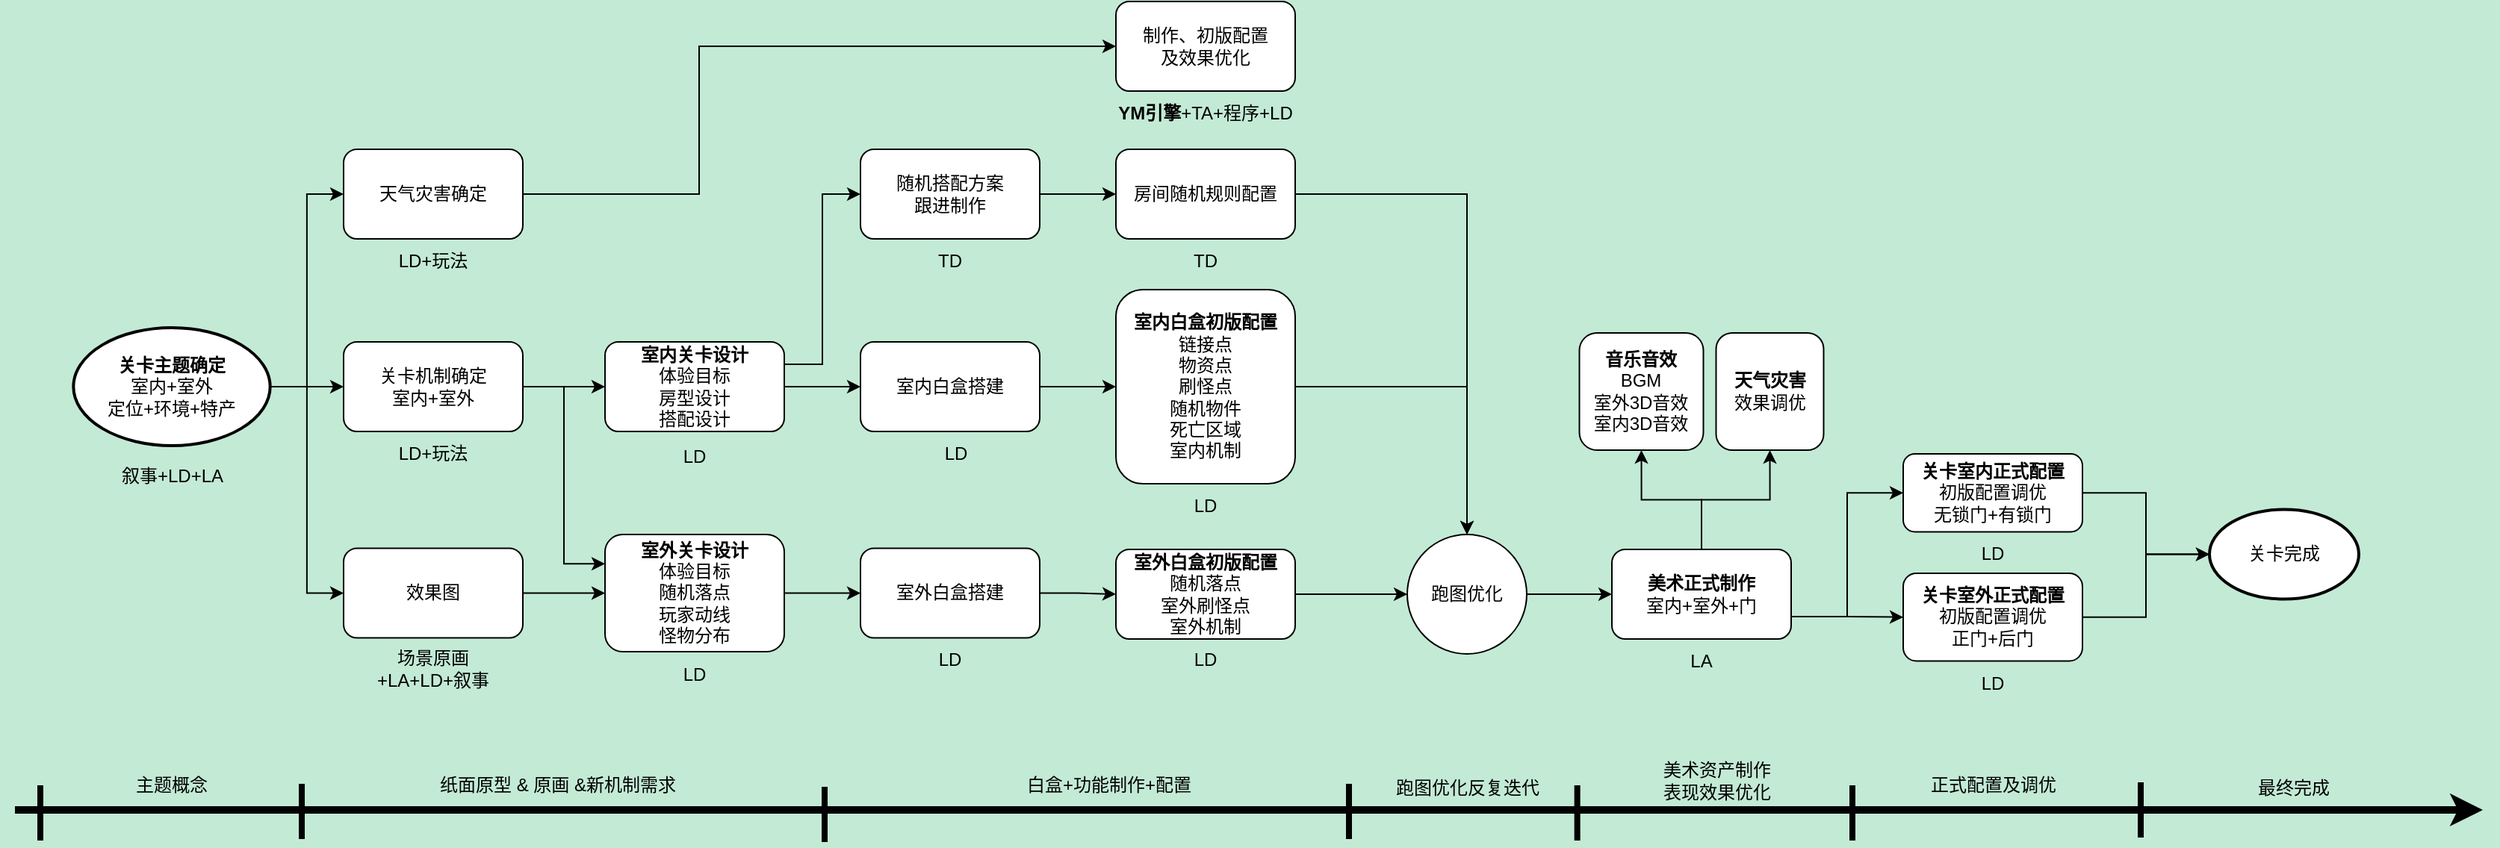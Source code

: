 <mxfile version="24.5.5" type="github">
  <diagram name="第 1 页" id="3R2qnAobjluo3bO9rf-G">
    <mxGraphModel dx="2128" dy="1315" grid="0" gridSize="10" guides="1" tooltips="1" connect="1" arrows="1" fold="1" page="0" pageScale="1" pageWidth="827" pageHeight="1169" background="#C3EAD5" math="0" shadow="0">
      <root>
        <mxCell id="0" />
        <mxCell id="1" parent="0" />
        <mxCell id="w4xETRC22-t7bHUaf4wi-2" value="叙事+LD+LA" style="text;html=1;align=center;verticalAlign=middle;whiteSpace=wrap;rounded=0;" parent="1" vertex="1">
          <mxGeometry x="-58.5" y="-40" width="83" height="30" as="geometry" />
        </mxCell>
        <mxCell id="w4xETRC22-t7bHUaf4wi-8" style="edgeStyle=orthogonalEdgeStyle;rounded=0;orthogonalLoop=1;jettySize=auto;html=1;exitX=1;exitY=0.5;exitDx=0;exitDy=0;entryX=0;entryY=0.5;entryDx=0;entryDy=0;exitPerimeter=0;" parent="1" source="IciSw-7-CWvJsFqivVLQ-28" target="w4xETRC22-t7bHUaf4wi-6" edge="1">
          <mxGeometry relative="1" as="geometry">
            <mxPoint x="43" y="-85" as="sourcePoint" />
          </mxGeometry>
        </mxCell>
        <mxCell id="w4xETRC22-t7bHUaf4wi-11" style="edgeStyle=orthogonalEdgeStyle;rounded=0;orthogonalLoop=1;jettySize=auto;html=1;exitX=1;exitY=0.5;exitDx=0;exitDy=0;entryX=0;entryY=0.5;entryDx=0;entryDy=0;exitPerimeter=0;" parent="1" source="IciSw-7-CWvJsFqivVLQ-28" target="w4xETRC22-t7bHUaf4wi-10" edge="1">
          <mxGeometry relative="1" as="geometry">
            <mxPoint x="43" y="-85" as="sourcePoint" />
          </mxGeometry>
        </mxCell>
        <mxCell id="w4xETRC22-t7bHUaf4wi-18" style="edgeStyle=orthogonalEdgeStyle;rounded=0;orthogonalLoop=1;jettySize=auto;html=1;exitX=1;exitY=0.5;exitDx=0;exitDy=0;entryX=0;entryY=0.5;entryDx=0;entryDy=0;exitPerimeter=0;" parent="1" source="IciSw-7-CWvJsFqivVLQ-28" target="w4xETRC22-t7bHUaf4wi-16" edge="1">
          <mxGeometry relative="1" as="geometry">
            <mxPoint x="43" y="-85" as="sourcePoint" />
          </mxGeometry>
        </mxCell>
        <mxCell id="w4xETRC22-t7bHUaf4wi-14" style="edgeStyle=orthogonalEdgeStyle;rounded=0;orthogonalLoop=1;jettySize=auto;html=1;exitX=1;exitY=0.5;exitDx=0;exitDy=0;entryX=0;entryY=0.5;entryDx=0;entryDy=0;" parent="1" source="w4xETRC22-t7bHUaf4wi-6" target="w4xETRC22-t7bHUaf4wi-13" edge="1">
          <mxGeometry relative="1" as="geometry">
            <Array as="points">
              <mxPoint x="336" y="-214" />
              <mxPoint x="336" y="-313" />
            </Array>
          </mxGeometry>
        </mxCell>
        <mxCell id="w4xETRC22-t7bHUaf4wi-6" value="天气灾害确定" style="rounded=1;whiteSpace=wrap;html=1;" parent="1" vertex="1">
          <mxGeometry x="98" y="-244" width="120" height="60" as="geometry" />
        </mxCell>
        <mxCell id="w4xETRC22-t7bHUaf4wi-9" value="LD+玩法" style="text;html=1;align=center;verticalAlign=middle;whiteSpace=wrap;rounded=0;" parent="1" vertex="1">
          <mxGeometry x="128" y="-184" width="60" height="30" as="geometry" />
        </mxCell>
        <mxCell id="w4xETRC22-t7bHUaf4wi-26" style="edgeStyle=orthogonalEdgeStyle;rounded=0;orthogonalLoop=1;jettySize=auto;html=1;exitX=1;exitY=0.5;exitDx=0;exitDy=0;entryX=0;entryY=0.5;entryDx=0;entryDy=0;" parent="1" source="w4xETRC22-t7bHUaf4wi-10" target="w4xETRC22-t7bHUaf4wi-19" edge="1">
          <mxGeometry relative="1" as="geometry" />
        </mxCell>
        <mxCell id="w4xETRC22-t7bHUaf4wi-37" style="edgeStyle=orthogonalEdgeStyle;rounded=0;orthogonalLoop=1;jettySize=auto;html=1;exitX=1;exitY=0.5;exitDx=0;exitDy=0;entryX=0;entryY=0.25;entryDx=0;entryDy=0;" parent="1" source="w4xETRC22-t7bHUaf4wi-10" target="w4xETRC22-t7bHUaf4wi-27" edge="1">
          <mxGeometry relative="1" as="geometry" />
        </mxCell>
        <mxCell id="w4xETRC22-t7bHUaf4wi-10" value="关卡机制确定&lt;div&gt;室内+室外&lt;/div&gt;" style="rounded=1;whiteSpace=wrap;html=1;" parent="1" vertex="1">
          <mxGeometry x="98" y="-115" width="120" height="60" as="geometry" />
        </mxCell>
        <mxCell id="w4xETRC22-t7bHUaf4wi-12" value="LD+玩法" style="text;html=1;align=center;verticalAlign=middle;whiteSpace=wrap;rounded=0;" parent="1" vertex="1">
          <mxGeometry x="128" y="-55" width="60" height="30" as="geometry" />
        </mxCell>
        <mxCell id="w4xETRC22-t7bHUaf4wi-13" value="制作、初版配置&lt;div&gt;及效果优化&lt;/div&gt;" style="rounded=1;whiteSpace=wrap;html=1;" parent="1" vertex="1">
          <mxGeometry x="615" y="-343" width="120" height="60" as="geometry" />
        </mxCell>
        <mxCell id="w4xETRC22-t7bHUaf4wi-15" value="&lt;b&gt;YM引擎&lt;/b&gt;+TA+程序+LD" style="text;html=1;align=center;verticalAlign=middle;whiteSpace=wrap;rounded=0;" parent="1" vertex="1">
          <mxGeometry x="605" y="-283" width="140" height="30" as="geometry" />
        </mxCell>
        <mxCell id="w4xETRC22-t7bHUaf4wi-28" style="edgeStyle=orthogonalEdgeStyle;rounded=0;orthogonalLoop=1;jettySize=auto;html=1;exitX=1;exitY=0.5;exitDx=0;exitDy=0;entryX=0;entryY=0.5;entryDx=0;entryDy=0;" parent="1" source="w4xETRC22-t7bHUaf4wi-16" target="w4xETRC22-t7bHUaf4wi-27" edge="1">
          <mxGeometry relative="1" as="geometry" />
        </mxCell>
        <mxCell id="w4xETRC22-t7bHUaf4wi-16" value="效果图" style="rounded=1;whiteSpace=wrap;html=1;" parent="1" vertex="1">
          <mxGeometry x="98" y="23.25" width="120" height="60" as="geometry" />
        </mxCell>
        <mxCell id="w4xETRC22-t7bHUaf4wi-23" style="edgeStyle=orthogonalEdgeStyle;rounded=0;orthogonalLoop=1;jettySize=auto;html=1;exitX=1;exitY=0.5;exitDx=0;exitDy=0;entryX=0;entryY=0.5;entryDx=0;entryDy=0;" parent="1" source="w4xETRC22-t7bHUaf4wi-19" target="w4xETRC22-t7bHUaf4wi-22" edge="1">
          <mxGeometry relative="1" as="geometry" />
        </mxCell>
        <mxCell id="w4xETRC22-t7bHUaf4wi-44" style="edgeStyle=orthogonalEdgeStyle;rounded=0;orthogonalLoop=1;jettySize=auto;html=1;exitX=1;exitY=0.25;exitDx=0;exitDy=0;entryX=0;entryY=0.5;entryDx=0;entryDy=0;" parent="1" source="w4xETRC22-t7bHUaf4wi-19" target="w4xETRC22-t7bHUaf4wi-42" edge="1">
          <mxGeometry relative="1" as="geometry" />
        </mxCell>
        <mxCell id="w4xETRC22-t7bHUaf4wi-19" value="&lt;b&gt;室内关卡设计&lt;/b&gt;&lt;div&gt;体验目标&lt;/div&gt;&lt;div&gt;房型设计&lt;/div&gt;&lt;div&gt;搭配设计&lt;/div&gt;" style="rounded=1;whiteSpace=wrap;html=1;" parent="1" vertex="1">
          <mxGeometry x="273" y="-115" width="120" height="60" as="geometry" />
        </mxCell>
        <mxCell id="w4xETRC22-t7bHUaf4wi-21" value="LD" style="text;html=1;align=center;verticalAlign=middle;whiteSpace=wrap;rounded=0;" parent="1" vertex="1">
          <mxGeometry x="303" y="-53" width="60" height="30" as="geometry" />
        </mxCell>
        <mxCell id="w4xETRC22-t7bHUaf4wi-50" style="edgeStyle=orthogonalEdgeStyle;rounded=0;orthogonalLoop=1;jettySize=auto;html=1;exitX=1;exitY=0.5;exitDx=0;exitDy=0;entryX=0;entryY=0.5;entryDx=0;entryDy=0;" parent="1" source="w4xETRC22-t7bHUaf4wi-22" target="w4xETRC22-t7bHUaf4wi-73" edge="1">
          <mxGeometry relative="1" as="geometry">
            <mxPoint x="576" y="-38" as="targetPoint" />
          </mxGeometry>
        </mxCell>
        <mxCell id="w4xETRC22-t7bHUaf4wi-22" value="室内白盒搭建" style="rounded=1;whiteSpace=wrap;html=1;" parent="1" vertex="1">
          <mxGeometry x="444" y="-115" width="120" height="60" as="geometry" />
        </mxCell>
        <mxCell id="w4xETRC22-t7bHUaf4wi-24" value="LD" style="text;html=1;align=center;verticalAlign=middle;whiteSpace=wrap;rounded=0;" parent="1" vertex="1">
          <mxGeometry x="478" y="-55" width="60" height="30" as="geometry" />
        </mxCell>
        <mxCell id="w4xETRC22-t7bHUaf4wi-34" style="edgeStyle=orthogonalEdgeStyle;rounded=0;orthogonalLoop=1;jettySize=auto;html=1;exitX=1;exitY=0.5;exitDx=0;exitDy=0;entryX=0;entryY=0.5;entryDx=0;entryDy=0;" parent="1" source="w4xETRC22-t7bHUaf4wi-27" target="w4xETRC22-t7bHUaf4wi-33" edge="1">
          <mxGeometry relative="1" as="geometry" />
        </mxCell>
        <mxCell id="w4xETRC22-t7bHUaf4wi-27" value="&lt;b&gt;室外关卡设计&lt;/b&gt;&lt;div&gt;体验目标&lt;/div&gt;&lt;div&gt;随机落点&lt;/div&gt;&lt;div&gt;玩家动线&lt;/div&gt;&lt;div&gt;怪物分布&lt;/div&gt;" style="rounded=1;whiteSpace=wrap;html=1;" parent="1" vertex="1">
          <mxGeometry x="273" y="14" width="120" height="78.5" as="geometry" />
        </mxCell>
        <mxCell id="w4xETRC22-t7bHUaf4wi-29" value="场景原画+LA+LD+叙事" style="text;html=1;align=center;verticalAlign=middle;whiteSpace=wrap;rounded=0;" parent="1" vertex="1">
          <mxGeometry x="114" y="89.25" width="88" height="30" as="geometry" />
        </mxCell>
        <mxCell id="w4xETRC22-t7bHUaf4wi-53" style="edgeStyle=orthogonalEdgeStyle;rounded=0;orthogonalLoop=1;jettySize=auto;html=1;exitX=1;exitY=0.5;exitDx=0;exitDy=0;entryX=0;entryY=0.5;entryDx=0;entryDy=0;" parent="1" source="w4xETRC22-t7bHUaf4wi-55" target="w4xETRC22-t7bHUaf4wi-41" edge="1">
          <mxGeometry relative="1" as="geometry" />
        </mxCell>
        <mxCell id="w4xETRC22-t7bHUaf4wi-33" value="室外白盒搭建" style="rounded=1;whiteSpace=wrap;html=1;" parent="1" vertex="1">
          <mxGeometry x="444" y="23.25" width="120" height="60" as="geometry" />
        </mxCell>
        <mxCell id="w4xETRC22-t7bHUaf4wi-35" value="LD" style="text;html=1;align=center;verticalAlign=middle;whiteSpace=wrap;rounded=0;" parent="1" vertex="1">
          <mxGeometry x="303" y="92.5" width="60" height="30" as="geometry" />
        </mxCell>
        <mxCell id="w4xETRC22-t7bHUaf4wi-38" value="&lt;b&gt;音乐音效&lt;/b&gt;&lt;div&gt;BGM&lt;/div&gt;&lt;div&gt;室外3D音效&lt;/div&gt;&lt;div&gt;室内3D音效&lt;/div&gt;" style="rounded=1;whiteSpace=wrap;html=1;" parent="1" vertex="1">
          <mxGeometry x="925.25" y="-121" width="83" height="78.5" as="geometry" />
        </mxCell>
        <mxCell id="w4xETRC22-t7bHUaf4wi-40" value="LD" style="text;html=1;align=center;verticalAlign=middle;whiteSpace=wrap;rounded=0;" parent="1" vertex="1">
          <mxGeometry x="474" y="83.25" width="60" height="30" as="geometry" />
        </mxCell>
        <mxCell id="w4xETRC22-t7bHUaf4wi-59" style="edgeStyle=orthogonalEdgeStyle;rounded=0;orthogonalLoop=1;jettySize=auto;html=1;exitX=1;exitY=0.5;exitDx=0;exitDy=0;entryX=0;entryY=0.5;entryDx=0;entryDy=0;" parent="1" source="w4xETRC22-t7bHUaf4wi-41" target="w4xETRC22-t7bHUaf4wi-58" edge="1">
          <mxGeometry relative="1" as="geometry" />
        </mxCell>
        <mxCell id="w4xETRC22-t7bHUaf4wi-41" value="跑图优化" style="ellipse;whiteSpace=wrap;html=1;aspect=fixed;" parent="1" vertex="1">
          <mxGeometry x="810" y="14" width="80" height="80" as="geometry" />
        </mxCell>
        <mxCell id="w4xETRC22-t7bHUaf4wi-52" style="edgeStyle=orthogonalEdgeStyle;rounded=0;orthogonalLoop=1;jettySize=auto;html=1;exitX=1;exitY=0.5;exitDx=0;exitDy=0;entryX=0;entryY=0.5;entryDx=0;entryDy=0;" parent="1" source="w4xETRC22-t7bHUaf4wi-42" target="w4xETRC22-t7bHUaf4wi-48" edge="1">
          <mxGeometry relative="1" as="geometry">
            <mxPoint x="586" y="-303" as="targetPoint" />
          </mxGeometry>
        </mxCell>
        <mxCell id="w4xETRC22-t7bHUaf4wi-42" value="随机搭配方案&lt;div&gt;跟进制作&lt;/div&gt;" style="rounded=1;whiteSpace=wrap;html=1;" parent="1" vertex="1">
          <mxGeometry x="444" y="-244" width="120" height="60" as="geometry" />
        </mxCell>
        <mxCell id="w4xETRC22-t7bHUaf4wi-45" value="TD" style="text;html=1;align=center;verticalAlign=middle;whiteSpace=wrap;rounded=0;" parent="1" vertex="1">
          <mxGeometry x="474" y="-184" width="60" height="30" as="geometry" />
        </mxCell>
        <mxCell id="w4xETRC22-t7bHUaf4wi-54" style="edgeStyle=orthogonalEdgeStyle;rounded=0;orthogonalLoop=1;jettySize=auto;html=1;exitX=1;exitY=0.5;exitDx=0;exitDy=0;" parent="1" source="w4xETRC22-t7bHUaf4wi-48" target="w4xETRC22-t7bHUaf4wi-41" edge="1">
          <mxGeometry relative="1" as="geometry" />
        </mxCell>
        <mxCell id="w4xETRC22-t7bHUaf4wi-48" value="房间随机规则配置" style="rounded=1;whiteSpace=wrap;html=1;" parent="1" vertex="1">
          <mxGeometry x="615" y="-244" width="120" height="60" as="geometry" />
        </mxCell>
        <mxCell id="w4xETRC22-t7bHUaf4wi-51" value="TD" style="text;html=1;align=center;verticalAlign=middle;whiteSpace=wrap;rounded=0;" parent="1" vertex="1">
          <mxGeometry x="645" y="-184" width="60" height="30" as="geometry" />
        </mxCell>
        <mxCell id="w4xETRC22-t7bHUaf4wi-56" value="" style="edgeStyle=orthogonalEdgeStyle;rounded=0;orthogonalLoop=1;jettySize=auto;html=1;exitX=1;exitY=0.5;exitDx=0;exitDy=0;entryX=0;entryY=0.5;entryDx=0;entryDy=0;" parent="1" source="w4xETRC22-t7bHUaf4wi-33" target="w4xETRC22-t7bHUaf4wi-55" edge="1">
          <mxGeometry relative="1" as="geometry">
            <mxPoint x="564" y="53" as="sourcePoint" />
            <mxPoint x="716" y="54" as="targetPoint" />
          </mxGeometry>
        </mxCell>
        <mxCell id="w4xETRC22-t7bHUaf4wi-55" value="&lt;b&gt;室外白盒初版配置&lt;/b&gt;&lt;div&gt;&lt;div&gt;随机落点&lt;/div&gt;&lt;div&gt;室外刷怪点&lt;/div&gt;&lt;/div&gt;&lt;div&gt;室外机制&lt;/div&gt;" style="rounded=1;whiteSpace=wrap;html=1;" parent="1" vertex="1">
          <mxGeometry x="615" y="24" width="120" height="60" as="geometry" />
        </mxCell>
        <mxCell id="w4xETRC22-t7bHUaf4wi-57" value="LD" style="text;html=1;align=center;verticalAlign=middle;whiteSpace=wrap;rounded=0;" parent="1" vertex="1">
          <mxGeometry x="645" y="83.25" width="60" height="30" as="geometry" />
        </mxCell>
        <mxCell id="w4xETRC22-t7bHUaf4wi-64" style="edgeStyle=orthogonalEdgeStyle;rounded=0;orthogonalLoop=1;jettySize=auto;html=1;exitX=0.5;exitY=0;exitDx=0;exitDy=0;entryX=0.5;entryY=1;entryDx=0;entryDy=0;" parent="1" source="w4xETRC22-t7bHUaf4wi-58" target="w4xETRC22-t7bHUaf4wi-38" edge="1">
          <mxGeometry relative="1" as="geometry" />
        </mxCell>
        <mxCell id="w4xETRC22-t7bHUaf4wi-67" style="edgeStyle=orthogonalEdgeStyle;rounded=0;orthogonalLoop=1;jettySize=auto;html=1;exitX=1;exitY=0.75;exitDx=0;exitDy=0;entryX=0;entryY=0.5;entryDx=0;entryDy=0;" parent="1" source="w4xETRC22-t7bHUaf4wi-58" target="w4xETRC22-t7bHUaf4wi-66" edge="1">
          <mxGeometry relative="1" as="geometry" />
        </mxCell>
        <mxCell id="w4xETRC22-t7bHUaf4wi-69" style="edgeStyle=orthogonalEdgeStyle;rounded=0;orthogonalLoop=1;jettySize=auto;html=1;exitX=1;exitY=0.75;exitDx=0;exitDy=0;entryX=0;entryY=0.5;entryDx=0;entryDy=0;" parent="1" source="w4xETRC22-t7bHUaf4wi-58" target="w4xETRC22-t7bHUaf4wi-68" edge="1">
          <mxGeometry relative="1" as="geometry" />
        </mxCell>
        <mxCell id="w4xETRC22-t7bHUaf4wi-80" style="edgeStyle=orthogonalEdgeStyle;rounded=0;orthogonalLoop=1;jettySize=auto;html=1;exitX=0.5;exitY=0;exitDx=0;exitDy=0;entryX=0.5;entryY=1;entryDx=0;entryDy=0;" parent="1" source="w4xETRC22-t7bHUaf4wi-58" target="w4xETRC22-t7bHUaf4wi-79" edge="1">
          <mxGeometry relative="1" as="geometry" />
        </mxCell>
        <mxCell id="w4xETRC22-t7bHUaf4wi-58" value="&lt;b&gt;美术正式制作&lt;/b&gt;&lt;br&gt;室内+室外+门" style="rounded=1;whiteSpace=wrap;html=1;" parent="1" vertex="1">
          <mxGeometry x="947" y="24" width="120" height="60" as="geometry" />
        </mxCell>
        <mxCell id="w4xETRC22-t7bHUaf4wi-63" value="LA" style="text;html=1;align=center;verticalAlign=middle;whiteSpace=wrap;rounded=0;" parent="1" vertex="1">
          <mxGeometry x="977" y="84" width="60" height="30" as="geometry" />
        </mxCell>
        <mxCell id="w4xETRC22-t7bHUaf4wi-66" value="&lt;b&gt;关卡室内&lt;/b&gt;&lt;b&gt;正式&lt;/b&gt;&lt;b&gt;配置&lt;/b&gt;&lt;div&gt;&lt;div&gt;初版配置调优&lt;/div&gt;&lt;div&gt;无锁门+有锁门&lt;/div&gt;&lt;/div&gt;" style="rounded=1;whiteSpace=wrap;html=1;" parent="1" vertex="1">
          <mxGeometry x="1142" y="-40" width="120" height="52.25" as="geometry" />
        </mxCell>
        <mxCell id="w4xETRC22-t7bHUaf4wi-68" value="&lt;b&gt;关卡室外正式配置&lt;/b&gt;&lt;div&gt;初版配置调优&lt;b&gt;&lt;br&gt;&lt;/b&gt;&lt;div&gt;正门+后门&lt;/div&gt;&lt;/div&gt;" style="rounded=1;whiteSpace=wrap;html=1;" parent="1" vertex="1">
          <mxGeometry x="1142" y="40" width="120" height="58.75" as="geometry" />
        </mxCell>
        <mxCell id="w4xETRC22-t7bHUaf4wi-70" value="LD" style="text;html=1;align=center;verticalAlign=middle;whiteSpace=wrap;rounded=0;" parent="1" vertex="1">
          <mxGeometry x="1172" y="12.25" width="60" height="30" as="geometry" />
        </mxCell>
        <mxCell id="w4xETRC22-t7bHUaf4wi-71" value="LD" style="text;html=1;align=center;verticalAlign=middle;whiteSpace=wrap;rounded=0;" parent="1" vertex="1">
          <mxGeometry x="1172" y="98.75" width="60" height="30" as="geometry" />
        </mxCell>
        <mxCell id="w4xETRC22-t7bHUaf4wi-72" style="edgeStyle=orthogonalEdgeStyle;rounded=0;orthogonalLoop=1;jettySize=auto;html=1;exitX=0.5;exitY=1;exitDx=0;exitDy=0;" parent="1" source="w4xETRC22-t7bHUaf4wi-51" target="w4xETRC22-t7bHUaf4wi-51" edge="1">
          <mxGeometry relative="1" as="geometry" />
        </mxCell>
        <mxCell id="w4xETRC22-t7bHUaf4wi-76" style="edgeStyle=orthogonalEdgeStyle;rounded=0;orthogonalLoop=1;jettySize=auto;html=1;exitX=1;exitY=0.5;exitDx=0;exitDy=0;entryX=0.5;entryY=0;entryDx=0;entryDy=0;" parent="1" source="w4xETRC22-t7bHUaf4wi-73" target="w4xETRC22-t7bHUaf4wi-41" edge="1">
          <mxGeometry relative="1" as="geometry" />
        </mxCell>
        <mxCell id="w4xETRC22-t7bHUaf4wi-73" value="&lt;b&gt;室内白盒初版配置&lt;/b&gt;&lt;div&gt;&lt;div&gt;链接点&lt;br&gt;&lt;/div&gt;&lt;div&gt;物资点&lt;/div&gt;&lt;div&gt;刷怪点&lt;/div&gt;&lt;div&gt;随机物件&lt;/div&gt;&lt;div&gt;死亡区域&lt;/div&gt;&lt;div&gt;室内机制&lt;/div&gt;&lt;/div&gt;" style="rounded=1;whiteSpace=wrap;html=1;" parent="1" vertex="1">
          <mxGeometry x="615" y="-150" width="120" height="130" as="geometry" />
        </mxCell>
        <mxCell id="w4xETRC22-t7bHUaf4wi-74" value="LD" style="text;html=1;align=center;verticalAlign=middle;whiteSpace=wrap;rounded=0;" parent="1" vertex="1">
          <mxGeometry x="645" y="-20" width="60" height="30" as="geometry" />
        </mxCell>
        <mxCell id="w4xETRC22-t7bHUaf4wi-79" value="&lt;b&gt;天气灾害&lt;/b&gt;&lt;div&gt;效果调优&lt;/div&gt;" style="rounded=1;whiteSpace=wrap;html=1;" parent="1" vertex="1">
          <mxGeometry x="1016.75" y="-121" width="72" height="78.5" as="geometry" />
        </mxCell>
        <mxCell id="IciSw-7-CWvJsFqivVLQ-3" value="" style="endArrow=classic;html=1;rounded=0;strokeWidth=5;" edge="1" parent="1">
          <mxGeometry width="50" height="50" relative="1" as="geometry">
            <mxPoint x="-122" y="198.46" as="sourcePoint" />
            <mxPoint x="1530" y="198.46" as="targetPoint" />
          </mxGeometry>
        </mxCell>
        <mxCell id="IciSw-7-CWvJsFqivVLQ-10" value="" style="endArrow=none;html=1;rounded=0;strokeWidth=4;" edge="1" parent="1">
          <mxGeometry width="50" height="50" relative="1" as="geometry">
            <mxPoint x="-105" y="219" as="sourcePoint" />
            <mxPoint x="-105" y="182" as="targetPoint" />
          </mxGeometry>
        </mxCell>
        <mxCell id="IciSw-7-CWvJsFqivVLQ-11" value="" style="endArrow=none;html=1;rounded=0;strokeWidth=4;" edge="1" parent="1">
          <mxGeometry width="50" height="50" relative="1" as="geometry">
            <mxPoint x="70" y="218" as="sourcePoint" />
            <mxPoint x="70" y="181" as="targetPoint" />
          </mxGeometry>
        </mxCell>
        <mxCell id="IciSw-7-CWvJsFqivVLQ-12" value="主题概念" style="text;html=1;align=center;verticalAlign=middle;whiteSpace=wrap;rounded=0;" vertex="1" parent="1">
          <mxGeometry x="-47" y="166.75" width="60" height="30" as="geometry" />
        </mxCell>
        <mxCell id="IciSw-7-CWvJsFqivVLQ-13" value="纸面原型 &amp;amp; 原画 &amp;amp;新机制需求" style="text;html=1;align=center;verticalAlign=middle;whiteSpace=wrap;rounded=0;" vertex="1" parent="1">
          <mxGeometry x="158" y="166.75" width="167" height="30" as="geometry" />
        </mxCell>
        <mxCell id="IciSw-7-CWvJsFqivVLQ-14" value="" style="endArrow=none;html=1;rounded=0;strokeWidth=4;" edge="1" parent="1">
          <mxGeometry width="50" height="50" relative="1" as="geometry">
            <mxPoint x="420" y="220" as="sourcePoint" />
            <mxPoint x="420" y="183" as="targetPoint" />
          </mxGeometry>
        </mxCell>
        <mxCell id="IciSw-7-CWvJsFqivVLQ-15" value="白盒+功能制作+配置" style="text;html=1;align=center;verticalAlign=middle;whiteSpace=wrap;rounded=0;" vertex="1" parent="1">
          <mxGeometry x="527" y="166.75" width="167" height="30" as="geometry" />
        </mxCell>
        <mxCell id="IciSw-7-CWvJsFqivVLQ-16" value="" style="endArrow=none;html=1;rounded=0;strokeWidth=4;" edge="1" parent="1">
          <mxGeometry width="50" height="50" relative="1" as="geometry">
            <mxPoint x="771" y="218" as="sourcePoint" />
            <mxPoint x="771" y="181" as="targetPoint" />
          </mxGeometry>
        </mxCell>
        <mxCell id="IciSw-7-CWvJsFqivVLQ-17" value="跑图优化反复迭代" style="text;html=1;align=center;verticalAlign=middle;whiteSpace=wrap;rounded=0;" vertex="1" parent="1">
          <mxGeometry x="766.5" y="169" width="167" height="30" as="geometry" />
        </mxCell>
        <mxCell id="IciSw-7-CWvJsFqivVLQ-18" value="" style="endArrow=none;html=1;rounded=0;strokeWidth=4;" edge="1" parent="1">
          <mxGeometry width="50" height="50" relative="1" as="geometry">
            <mxPoint x="923.83" y="219" as="sourcePoint" />
            <mxPoint x="923.83" y="182" as="targetPoint" />
          </mxGeometry>
        </mxCell>
        <mxCell id="IciSw-7-CWvJsFqivVLQ-19" value="美术资产制作&lt;div&gt;表现效果优化&lt;/div&gt;" style="text;html=1;align=center;verticalAlign=middle;whiteSpace=wrap;rounded=0;" vertex="1" parent="1">
          <mxGeometry x="933.5" y="164" width="167" height="30" as="geometry" />
        </mxCell>
        <mxCell id="IciSw-7-CWvJsFqivVLQ-20" value="" style="endArrow=none;html=1;rounded=0;strokeWidth=4;" edge="1" parent="1">
          <mxGeometry width="50" height="50" relative="1" as="geometry">
            <mxPoint x="1108" y="219" as="sourcePoint" />
            <mxPoint x="1108" y="182" as="targetPoint" />
          </mxGeometry>
        </mxCell>
        <mxCell id="IciSw-7-CWvJsFqivVLQ-21" value="正式配置及调优" style="text;html=1;align=center;verticalAlign=middle;whiteSpace=wrap;rounded=0;" vertex="1" parent="1">
          <mxGeometry x="1118.5" y="166.75" width="167" height="30" as="geometry" />
        </mxCell>
        <mxCell id="IciSw-7-CWvJsFqivVLQ-22" value="关卡完成" style="strokeWidth=2;html=1;shape=mxgraph.flowchart.start_1;whiteSpace=wrap;" vertex="1" parent="1">
          <mxGeometry x="1347" y="-2.75" width="100" height="60" as="geometry" />
        </mxCell>
        <mxCell id="IciSw-7-CWvJsFqivVLQ-23" style="edgeStyle=orthogonalEdgeStyle;rounded=0;orthogonalLoop=1;jettySize=auto;html=1;exitX=1;exitY=0.5;exitDx=0;exitDy=0;entryX=0;entryY=0.5;entryDx=0;entryDy=0;entryPerimeter=0;" edge="1" parent="1" source="w4xETRC22-t7bHUaf4wi-68" target="IciSw-7-CWvJsFqivVLQ-22">
          <mxGeometry relative="1" as="geometry" />
        </mxCell>
        <mxCell id="IciSw-7-CWvJsFqivVLQ-25" style="edgeStyle=orthogonalEdgeStyle;rounded=0;orthogonalLoop=1;jettySize=auto;html=1;exitX=1;exitY=0.5;exitDx=0;exitDy=0;entryX=0;entryY=0.5;entryDx=0;entryDy=0;entryPerimeter=0;" edge="1" parent="1" source="w4xETRC22-t7bHUaf4wi-66" target="IciSw-7-CWvJsFqivVLQ-22">
          <mxGeometry relative="1" as="geometry" />
        </mxCell>
        <mxCell id="IciSw-7-CWvJsFqivVLQ-26" value="" style="endArrow=none;html=1;rounded=0;strokeWidth=4;" edge="1" parent="1">
          <mxGeometry width="50" height="50" relative="1" as="geometry">
            <mxPoint x="1301" y="217" as="sourcePoint" />
            <mxPoint x="1301" y="180" as="targetPoint" />
          </mxGeometry>
        </mxCell>
        <mxCell id="IciSw-7-CWvJsFqivVLQ-27" value="最终完成" style="text;html=1;align=center;verticalAlign=middle;whiteSpace=wrap;rounded=0;" vertex="1" parent="1">
          <mxGeometry x="1320" y="169" width="167" height="30" as="geometry" />
        </mxCell>
        <mxCell id="IciSw-7-CWvJsFqivVLQ-28" value="&lt;b&gt;关卡主题确定&lt;/b&gt;&lt;div&gt;室内+室外&lt;/div&gt;&lt;div&gt;定位+环境+特产&lt;/div&gt;" style="strokeWidth=2;html=1;shape=mxgraph.flowchart.start_1;whiteSpace=wrap;" vertex="1" parent="1">
          <mxGeometry x="-82.83" y="-124.5" width="131.67" height="79" as="geometry" />
        </mxCell>
      </root>
    </mxGraphModel>
  </diagram>
</mxfile>
